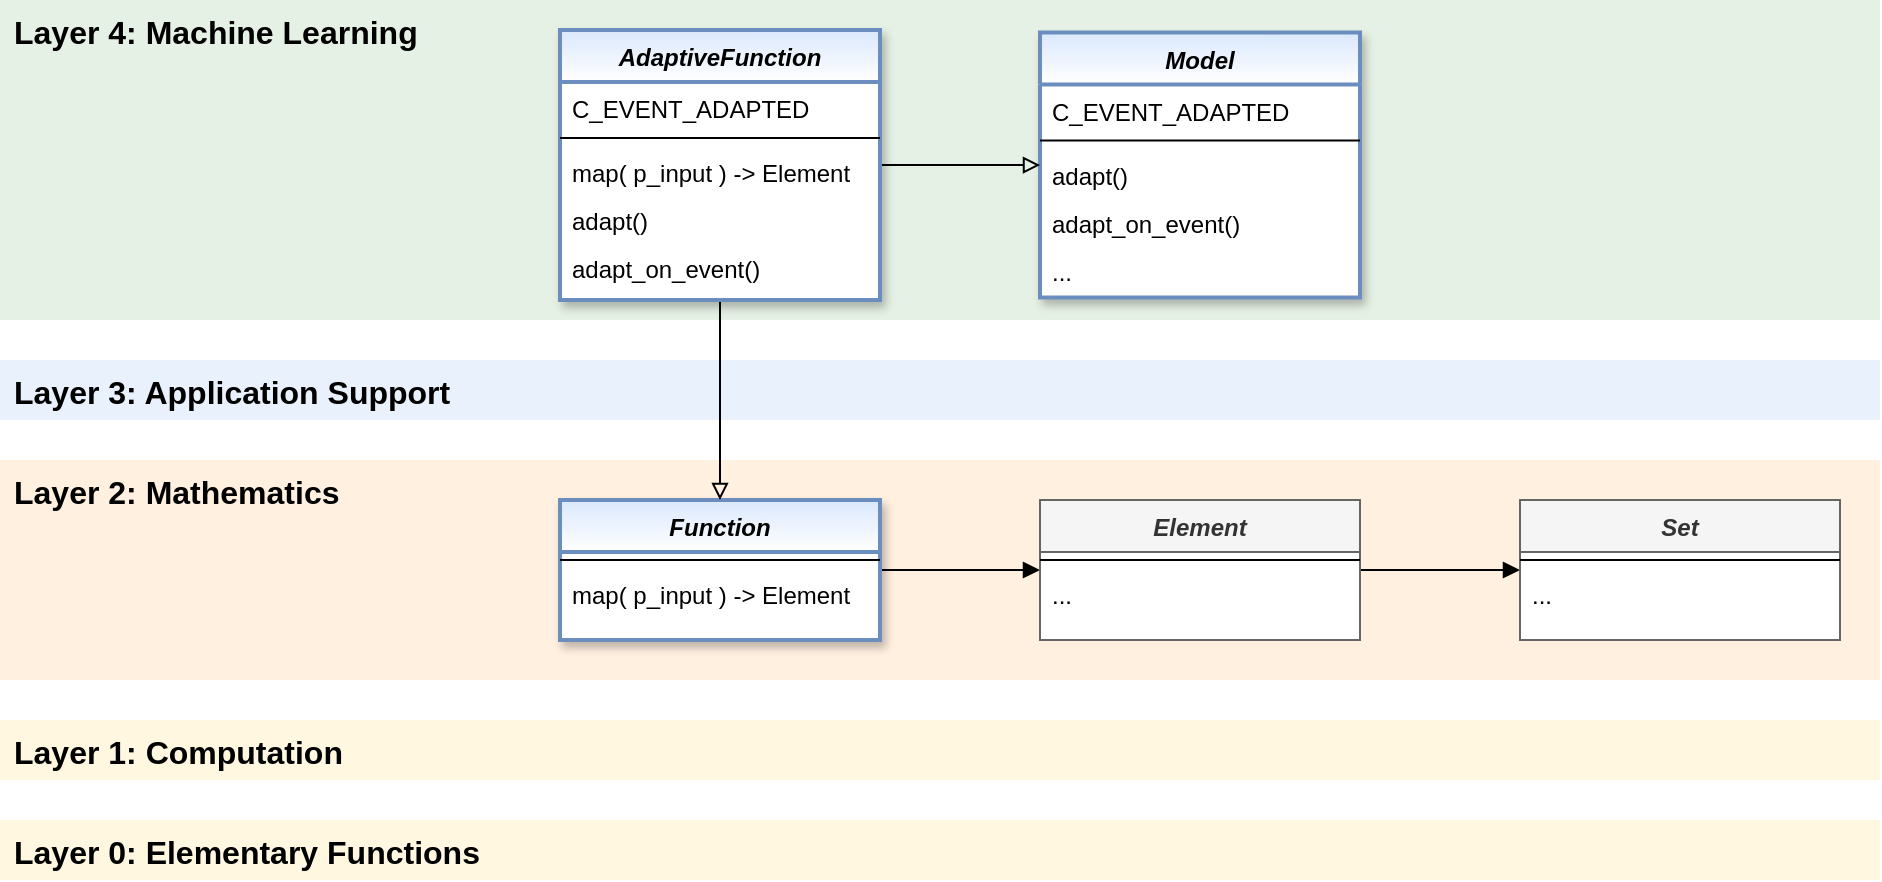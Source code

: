 <mxfile version="20.7.4" type="device"><diagram id="fFlcpSXXy8tqmFIUa-IP" name="Seite-1"><mxGraphModel dx="2894" dy="1236" grid="1" gridSize="10" guides="1" tooltips="1" connect="1" arrows="1" fold="1" page="1" pageScale="1" pageWidth="4681" pageHeight="3300" math="0" shadow="0"><root><mxCell id="0"/><mxCell id="1" parent="0"/><mxCell id="JanPlrSS_G9j6Y3K1HOv-14" value="Layer 2: Mathematics" style="rounded=0;whiteSpace=wrap;html=1;shadow=0;glass=0;fontSize=16;align=left;labelPosition=center;verticalLabelPosition=middle;verticalAlign=top;spacingLeft=5;fontStyle=1;fillColor=#ffe6cc;strokeColor=none;strokeWidth=1;gradientColor=none;opacity=60;" parent="1" vertex="1"><mxGeometry x="40" y="270" width="940" height="110" as="geometry"/></mxCell><mxCell id="poz4g7Cixv0vnX6POtua-5" value="Layer 4: Machine Learning" style="rounded=0;whiteSpace=wrap;html=1;shadow=0;glass=0;fontSize=16;align=left;labelPosition=center;verticalLabelPosition=middle;verticalAlign=top;spacingLeft=5;spacingRight=5;fontStyle=1;fillColor=#d5e8d4;strokeColor=none;strokeWidth=2;gradientColor=none;opacity=60;" parent="1" vertex="1"><mxGeometry x="40" y="40" width="940" height="160" as="geometry"/></mxCell><mxCell id="JanPlrSS_G9j6Y3K1HOv-21" value="Layer 0: Elementary Functions" style="rounded=0;whiteSpace=wrap;html=1;shadow=0;glass=0;fontSize=16;align=left;labelPosition=center;verticalLabelPosition=middle;verticalAlign=top;spacingLeft=5;fontStyle=1;strokeColor=none;fillColor=#fff2cc;strokeWidth=1;fontFamily=Helvetica;gradientColor=none;opacity=60;" parent="1" vertex="1"><mxGeometry x="40" y="450" width="940" height="30" as="geometry"/></mxCell><mxCell id="JanPlrSS_G9j6Y3K1HOv-16" value="Layer 3: Application Support" style="rounded=0;whiteSpace=wrap;html=1;shadow=0;glass=0;fontSize=16;align=left;labelPosition=center;verticalLabelPosition=middle;verticalAlign=top;spacingLeft=5;spacingRight=5;fontStyle=1;fillColor=#dae8fc;strokeColor=none;strokeWidth=2;gradientColor=none;opacity=60;" parent="1" vertex="1"><mxGeometry x="40" y="220" width="940" height="30" as="geometry"/></mxCell><mxCell id="JanPlrSS_G9j6Y3K1HOv-13" value="Layer 1: Computation" style="rounded=0;whiteSpace=wrap;html=1;shadow=0;glass=0;fontSize=16;align=left;labelPosition=center;verticalLabelPosition=middle;verticalAlign=top;spacingLeft=5;fontStyle=1;fillColor=#fff2cc;strokeColor=none;strokeWidth=1;gradientColor=none;opacity=60;" parent="1" vertex="1"><mxGeometry x="40" y="400" width="940" height="30" as="geometry"/></mxCell><mxCell id="BBX6lDGn8jBLKtKSFvl0-5" value="Model" style="swimlane;fontStyle=3;align=center;verticalAlign=top;childLayout=stackLayout;horizontal=1;startSize=26;horizontalStack=0;resizeParent=1;resizeLast=0;collapsible=1;marginBottom=0;rounded=0;shadow=1;strokeWidth=2;fillColor=#dae8fc;strokeColor=#6c8ebf;gradientColor=#ffffff;swimlaneFillColor=#ffffff;" parent="1" vertex="1"><mxGeometry x="560" y="56.25" width="160" height="132.5" as="geometry"><mxRectangle x="230" y="140" width="160" height="26" as="alternateBounds"/></mxGeometry></mxCell><mxCell id="BBX6lDGn8jBLKtKSFvl0-87" value="C_EVENT_ADAPTED" style="text;align=left;verticalAlign=top;spacingLeft=4;spacingRight=4;overflow=hidden;rotatable=0;points=[[0,0.5],[1,0.5]];portConstraint=eastwest;" parent="BBX6lDGn8jBLKtKSFvl0-5" vertex="1"><mxGeometry y="26" width="160" height="24" as="geometry"/></mxCell><mxCell id="BBX6lDGn8jBLKtKSFvl0-6" value="" style="line;html=1;strokeWidth=1;align=left;verticalAlign=middle;spacingTop=-1;spacingLeft=3;spacingRight=3;rotatable=0;labelPosition=right;points=[];portConstraint=eastwest;" parent="BBX6lDGn8jBLKtKSFvl0-5" vertex="1"><mxGeometry y="50" width="160" height="8" as="geometry"/></mxCell><mxCell id="BBX6lDGn8jBLKtKSFvl0-7" value="adapt()" style="text;align=left;verticalAlign=top;spacingLeft=4;spacingRight=4;overflow=hidden;rotatable=0;points=[[0,0.5],[1,0.5]];portConstraint=eastwest;" parent="BBX6lDGn8jBLKtKSFvl0-5" vertex="1"><mxGeometry y="58" width="160" height="24" as="geometry"/></mxCell><mxCell id="BBX6lDGn8jBLKtKSFvl0-8" value="adapt_on_event()" style="text;align=left;verticalAlign=top;spacingLeft=4;spacingRight=4;overflow=hidden;rotatable=0;points=[[0,0.5],[1,0.5]];portConstraint=eastwest;" parent="BBX6lDGn8jBLKtKSFvl0-5" vertex="1"><mxGeometry y="82" width="160" height="24" as="geometry"/></mxCell><mxCell id="BBX6lDGn8jBLKtKSFvl0-20" value="..." style="text;align=left;verticalAlign=top;spacingLeft=4;spacingRight=4;overflow=hidden;rotatable=0;points=[[0,0.5],[1,0.5]];portConstraint=eastwest;" parent="BBX6lDGn8jBLKtKSFvl0-5" vertex="1"><mxGeometry y="106" width="160" height="24" as="geometry"/></mxCell><mxCell id="h80-yida6Chc4DnQjqyR-21" style="edgeStyle=orthogonalEdgeStyle;rounded=0;orthogonalLoop=1;jettySize=auto;html=1;endArrow=block;endFill=1;" parent="1" source="h80-yida6Chc4DnQjqyR-1" target="h80-yida6Chc4DnQjqyR-18" edge="1"><mxGeometry relative="1" as="geometry"/></mxCell><mxCell id="h80-yida6Chc4DnQjqyR-1" value="Function" style="swimlane;fontStyle=3;align=center;verticalAlign=top;childLayout=stackLayout;horizontal=1;startSize=26;horizontalStack=0;resizeParent=1;resizeLast=0;collapsible=1;marginBottom=0;rounded=0;shadow=1;strokeWidth=2;fillColor=#dae8fc;strokeColor=#6c8ebf;gradientColor=#ffffff;swimlaneFillColor=#ffffff;" parent="1" vertex="1"><mxGeometry x="320" y="290" width="160" height="70" as="geometry"><mxRectangle x="230" y="140" width="160" height="26" as="alternateBounds"/></mxGeometry></mxCell><mxCell id="h80-yida6Chc4DnQjqyR-2" value="" style="line;html=1;strokeWidth=1;align=left;verticalAlign=middle;spacingTop=-1;spacingLeft=3;spacingRight=3;rotatable=0;labelPosition=right;points=[];portConstraint=eastwest;" parent="h80-yida6Chc4DnQjqyR-1" vertex="1"><mxGeometry y="26" width="160" height="8" as="geometry"/></mxCell><mxCell id="h80-yida6Chc4DnQjqyR-14" value="map( p_input ) -&gt; Element" style="text;align=left;verticalAlign=top;spacingLeft=4;spacingRight=4;overflow=hidden;rotatable=0;points=[[0,0.5],[1,0.5]];portConstraint=eastwest;" parent="h80-yida6Chc4DnQjqyR-1" vertex="1"><mxGeometry y="34" width="160" height="24" as="geometry"/></mxCell><mxCell id="h80-yida6Chc4DnQjqyR-15" style="edgeStyle=orthogonalEdgeStyle;rounded=0;orthogonalLoop=1;jettySize=auto;html=1;endArrow=block;endFill=0;" parent="1" source="h80-yida6Chc4DnQjqyR-5" target="BBX6lDGn8jBLKtKSFvl0-5" edge="1"><mxGeometry relative="1" as="geometry"/></mxCell><mxCell id="h80-yida6Chc4DnQjqyR-17" style="edgeStyle=orthogonalEdgeStyle;rounded=0;orthogonalLoop=1;jettySize=auto;html=1;endArrow=block;endFill=0;" parent="1" source="h80-yida6Chc4DnQjqyR-5" target="h80-yida6Chc4DnQjqyR-1" edge="1"><mxGeometry relative="1" as="geometry"/></mxCell><mxCell id="h80-yida6Chc4DnQjqyR-5" value="AdaptiveFunction" style="swimlane;fontStyle=3;align=center;verticalAlign=top;childLayout=stackLayout;horizontal=1;startSize=26;horizontalStack=0;resizeParent=1;resizeLast=0;collapsible=1;marginBottom=0;rounded=0;shadow=1;strokeWidth=2;fillColor=#dae8fc;strokeColor=#6c8ebf;gradientColor=#ffffff;swimlaneFillColor=#ffffff;" parent="1" vertex="1"><mxGeometry x="320" y="55" width="160" height="135" as="geometry"><mxRectangle x="230" y="140" width="160" height="26" as="alternateBounds"/></mxGeometry></mxCell><mxCell id="h80-yida6Chc4DnQjqyR-13" value="C_EVENT_ADAPTED" style="text;align=left;verticalAlign=top;spacingLeft=4;spacingRight=4;overflow=hidden;rotatable=0;points=[[0,0.5],[1,0.5]];portConstraint=eastwest;" parent="h80-yida6Chc4DnQjqyR-5" vertex="1"><mxGeometry y="26" width="160" height="24" as="geometry"/></mxCell><mxCell id="h80-yida6Chc4DnQjqyR-7" value="" style="line;html=1;strokeWidth=1;align=left;verticalAlign=middle;spacingTop=-1;spacingLeft=3;spacingRight=3;rotatable=0;labelPosition=right;points=[];portConstraint=eastwest;" parent="h80-yida6Chc4DnQjqyR-5" vertex="1"><mxGeometry y="50" width="160" height="8" as="geometry"/></mxCell><mxCell id="h80-yida6Chc4DnQjqyR-8" value="map( p_input ) -&gt; Element" style="text;align=left;verticalAlign=top;spacingLeft=4;spacingRight=4;overflow=hidden;rotatable=0;points=[[0,0.5],[1,0.5]];portConstraint=eastwest;" parent="h80-yida6Chc4DnQjqyR-5" vertex="1"><mxGeometry y="58" width="160" height="24" as="geometry"/></mxCell><mxCell id="h80-yida6Chc4DnQjqyR-11" value="adapt()" style="text;align=left;verticalAlign=top;spacingLeft=4;spacingRight=4;overflow=hidden;rotatable=0;points=[[0,0.5],[1,0.5]];portConstraint=eastwest;" parent="h80-yida6Chc4DnQjqyR-5" vertex="1"><mxGeometry y="82" width="160" height="24" as="geometry"/></mxCell><mxCell id="h80-yida6Chc4DnQjqyR-12" value="adapt_on_event()" style="text;align=left;verticalAlign=top;spacingLeft=4;spacingRight=4;overflow=hidden;rotatable=0;points=[[0,0.5],[1,0.5]];portConstraint=eastwest;" parent="h80-yida6Chc4DnQjqyR-5" vertex="1"><mxGeometry y="106" width="160" height="24" as="geometry"/></mxCell><mxCell id="h80-yida6Chc4DnQjqyR-25" style="edgeStyle=orthogonalEdgeStyle;rounded=0;orthogonalLoop=1;jettySize=auto;html=1;endArrow=block;endFill=1;" parent="1" source="h80-yida6Chc4DnQjqyR-18" target="h80-yida6Chc4DnQjqyR-22" edge="1"><mxGeometry relative="1" as="geometry"/></mxCell><mxCell id="h80-yida6Chc4DnQjqyR-18" value="Element" style="swimlane;fontStyle=3;align=center;verticalAlign=top;childLayout=stackLayout;horizontal=1;startSize=26;horizontalStack=0;resizeParent=1;resizeLast=0;collapsible=1;marginBottom=0;rounded=0;shadow=0;strokeWidth=1;fillColor=#f5f5f5;strokeColor=#666666;swimlaneFillColor=#ffffff;fontColor=#333333;" parent="1" vertex="1"><mxGeometry x="560" y="290" width="160" height="70" as="geometry"><mxRectangle x="230" y="140" width="160" height="26" as="alternateBounds"/></mxGeometry></mxCell><mxCell id="h80-yida6Chc4DnQjqyR-19" value="" style="line;html=1;strokeWidth=1;align=left;verticalAlign=middle;spacingTop=-1;spacingLeft=3;spacingRight=3;rotatable=0;labelPosition=right;points=[];portConstraint=eastwest;" parent="h80-yida6Chc4DnQjqyR-18" vertex="1"><mxGeometry y="26" width="160" height="8" as="geometry"/></mxCell><mxCell id="h80-yida6Chc4DnQjqyR-20" value="..." style="text;align=left;verticalAlign=top;spacingLeft=4;spacingRight=4;overflow=hidden;rotatable=0;points=[[0,0.5],[1,0.5]];portConstraint=eastwest;" parent="h80-yida6Chc4DnQjqyR-18" vertex="1"><mxGeometry y="34" width="160" height="24" as="geometry"/></mxCell><mxCell id="h80-yida6Chc4DnQjqyR-22" value="Set" style="swimlane;fontStyle=3;align=center;verticalAlign=top;childLayout=stackLayout;horizontal=1;startSize=26;horizontalStack=0;resizeParent=1;resizeLast=0;collapsible=1;marginBottom=0;rounded=0;shadow=0;strokeWidth=1;fillColor=#f5f5f5;strokeColor=#666666;swimlaneFillColor=#ffffff;fontColor=#333333;" parent="1" vertex="1"><mxGeometry x="800" y="290" width="160" height="70" as="geometry"><mxRectangle x="230" y="140" width="160" height="26" as="alternateBounds"/></mxGeometry></mxCell><mxCell id="h80-yida6Chc4DnQjqyR-23" value="" style="line;html=1;strokeWidth=1;align=left;verticalAlign=middle;spacingTop=-1;spacingLeft=3;spacingRight=3;rotatable=0;labelPosition=right;points=[];portConstraint=eastwest;" parent="h80-yida6Chc4DnQjqyR-22" vertex="1"><mxGeometry y="26" width="160" height="8" as="geometry"/></mxCell><mxCell id="h80-yida6Chc4DnQjqyR-24" value="..." style="text;align=left;verticalAlign=top;spacingLeft=4;spacingRight=4;overflow=hidden;rotatable=0;points=[[0,0.5],[1,0.5]];portConstraint=eastwest;" parent="h80-yida6Chc4DnQjqyR-22" vertex="1"><mxGeometry y="34" width="160" height="24" as="geometry"/></mxCell></root></mxGraphModel></diagram></mxfile>